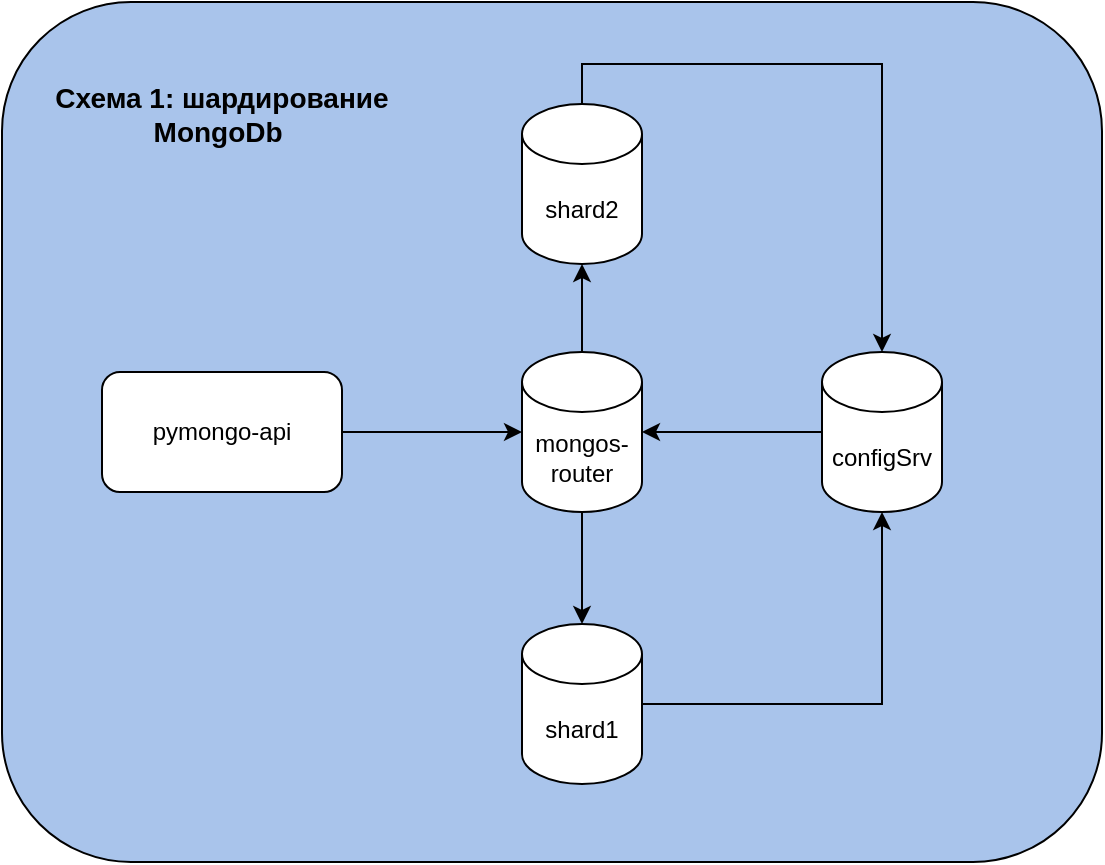 <mxfile version="25.0.2">
  <diagram name="Page-1" id="-H_mtQnk-PTXWXPvYvuk">
    <mxGraphModel dx="1290" dy="556" grid="1" gridSize="10" guides="1" tooltips="1" connect="1" arrows="1" fold="1" page="1" pageScale="1" pageWidth="1169" pageHeight="827" math="0" shadow="0">
      <root>
        <mxCell id="0" />
        <mxCell id="1" parent="0" />
        <mxCell id="ldAZnSqnsFahS3X7F4-J-9" value="" style="rounded=1;whiteSpace=wrap;html=1;fillColor=#A9C4EB;" vertex="1" parent="1">
          <mxGeometry x="240" y="129" width="550" height="430" as="geometry" />
        </mxCell>
        <mxCell id="ldAZnSqnsFahS3X7F4-J-4" style="edgeStyle=orthogonalEdgeStyle;rounded=0;orthogonalLoop=1;jettySize=auto;html=1;" edge="1" parent="1" source="zA23MoTUsTF4_91t8viU-2" target="ldAZnSqnsFahS3X7F4-J-1">
          <mxGeometry relative="1" as="geometry" />
        </mxCell>
        <mxCell id="zA23MoTUsTF4_91t8viU-2" value="configSrv" style="shape=cylinder3;whiteSpace=wrap;html=1;boundedLbl=1;backgroundOutline=1;size=15;" parent="1" vertex="1">
          <mxGeometry x="650" y="304" width="60" height="80" as="geometry" />
        </mxCell>
        <mxCell id="zA23MoTUsTF4_91t8viU-3" value="pymongo-api" style="rounded=1;whiteSpace=wrap;html=1;" parent="1" vertex="1">
          <mxGeometry x="290" y="314" width="120" height="60" as="geometry" />
        </mxCell>
        <mxCell id="zA23MoTUsTF4_91t8viU-4" style="edgeStyle=orthogonalEdgeStyle;rounded=0;orthogonalLoop=1;jettySize=auto;html=1;exitX=1;exitY=0.5;exitDx=0;exitDy=0;" parent="1" source="zA23MoTUsTF4_91t8viU-3" target="ldAZnSqnsFahS3X7F4-J-1" edge="1">
          <mxGeometry relative="1" as="geometry" />
        </mxCell>
        <mxCell id="ldAZnSqnsFahS3X7F4-J-7" style="edgeStyle=orthogonalEdgeStyle;rounded=0;orthogonalLoop=1;jettySize=auto;html=1;exitX=0.5;exitY=1;exitDx=0;exitDy=0;exitPerimeter=0;" edge="1" parent="1" source="ldAZnSqnsFahS3X7F4-J-1" target="ldAZnSqnsFahS3X7F4-J-2">
          <mxGeometry relative="1" as="geometry" />
        </mxCell>
        <mxCell id="ldAZnSqnsFahS3X7F4-J-8" style="edgeStyle=orthogonalEdgeStyle;rounded=0;orthogonalLoop=1;jettySize=auto;html=1;" edge="1" parent="1" source="ldAZnSqnsFahS3X7F4-J-1" target="ldAZnSqnsFahS3X7F4-J-3">
          <mxGeometry relative="1" as="geometry" />
        </mxCell>
        <mxCell id="ldAZnSqnsFahS3X7F4-J-1" value="mongos-router" style="shape=cylinder3;whiteSpace=wrap;html=1;boundedLbl=1;backgroundOutline=1;size=15;" vertex="1" parent="1">
          <mxGeometry x="500" y="304" width="60" height="80" as="geometry" />
        </mxCell>
        <mxCell id="ldAZnSqnsFahS3X7F4-J-2" value="shard1" style="shape=cylinder3;whiteSpace=wrap;html=1;boundedLbl=1;backgroundOutline=1;size=15;" vertex="1" parent="1">
          <mxGeometry x="500" y="440" width="60" height="80" as="geometry" />
        </mxCell>
        <mxCell id="ldAZnSqnsFahS3X7F4-J-3" value="shard2" style="shape=cylinder3;whiteSpace=wrap;html=1;boundedLbl=1;backgroundOutline=1;size=15;" vertex="1" parent="1">
          <mxGeometry x="500" y="180" width="60" height="80" as="geometry" />
        </mxCell>
        <mxCell id="ldAZnSqnsFahS3X7F4-J-5" style="edgeStyle=orthogonalEdgeStyle;rounded=0;orthogonalLoop=1;jettySize=auto;html=1;entryX=0.5;entryY=1;entryDx=0;entryDy=0;entryPerimeter=0;" edge="1" parent="1" source="ldAZnSqnsFahS3X7F4-J-2" target="zA23MoTUsTF4_91t8viU-2">
          <mxGeometry relative="1" as="geometry" />
        </mxCell>
        <mxCell id="ldAZnSqnsFahS3X7F4-J-6" style="edgeStyle=orthogonalEdgeStyle;rounded=0;orthogonalLoop=1;jettySize=auto;html=1;entryX=0.5;entryY=0;entryDx=0;entryDy=0;entryPerimeter=0;exitX=0.5;exitY=0;exitDx=0;exitDy=0;exitPerimeter=0;" edge="1" parent="1" source="ldAZnSqnsFahS3X7F4-J-3" target="zA23MoTUsTF4_91t8viU-2">
          <mxGeometry relative="1" as="geometry" />
        </mxCell>
        <mxCell id="ldAZnSqnsFahS3X7F4-J-10" value="&lt;font style=&quot;font-size: 14px;&quot;&gt;Схема 1: шардирование MongoDb&amp;nbsp;&lt;/font&gt;" style="text;html=1;align=center;verticalAlign=middle;whiteSpace=wrap;rounded=0;fontStyle=1" vertex="1" parent="1">
          <mxGeometry x="250" y="170" width="200" height="30" as="geometry" />
        </mxCell>
      </root>
    </mxGraphModel>
  </diagram>
</mxfile>
